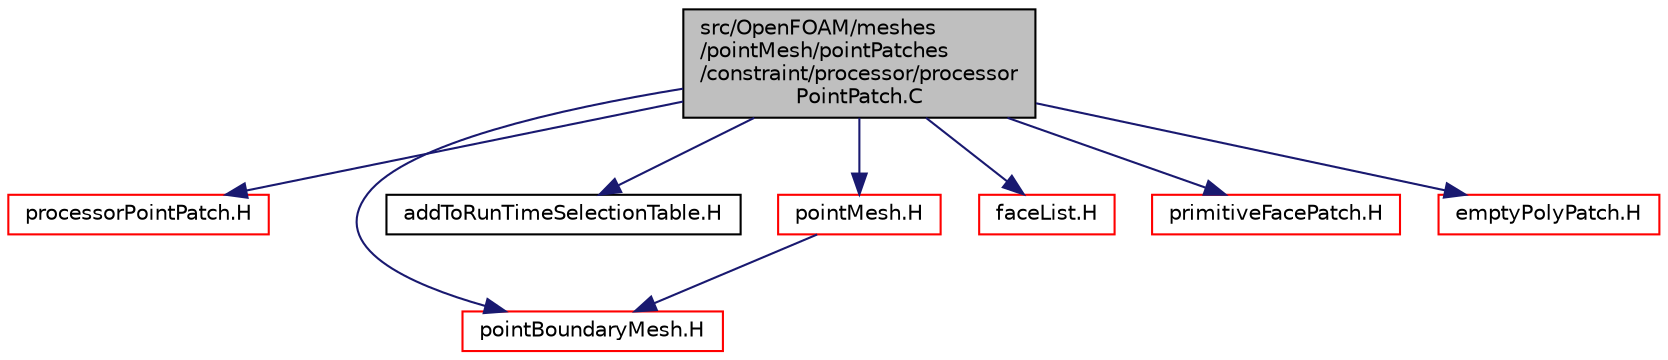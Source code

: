 digraph "src/OpenFOAM/meshes/pointMesh/pointPatches/constraint/processor/processorPointPatch.C"
{
  bgcolor="transparent";
  edge [fontname="Helvetica",fontsize="10",labelfontname="Helvetica",labelfontsize="10"];
  node [fontname="Helvetica",fontsize="10",shape=record];
  Node0 [label="src/OpenFOAM/meshes\l/pointMesh/pointPatches\l/constraint/processor/processor\lPointPatch.C",height=0.2,width=0.4,color="black", fillcolor="grey75", style="filled", fontcolor="black"];
  Node0 -> Node1 [color="midnightblue",fontsize="10",style="solid",fontname="Helvetica"];
  Node1 [label="processorPointPatch.H",height=0.2,width=0.4,color="red",URL="$a12221.html"];
  Node0 -> Node246 [color="midnightblue",fontsize="10",style="solid",fontname="Helvetica"];
  Node246 [label="pointBoundaryMesh.H",height=0.2,width=0.4,color="red",URL="$a12152.html"];
  Node0 -> Node248 [color="midnightblue",fontsize="10",style="solid",fontname="Helvetica"];
  Node248 [label="addToRunTimeSelectionTable.H",height=0.2,width=0.4,color="black",URL="$a09989.html",tooltip="Macros for easy insertion into run-time selection tables. "];
  Node0 -> Node249 [color="midnightblue",fontsize="10",style="solid",fontname="Helvetica"];
  Node249 [label="pointMesh.H",height=0.2,width=0.4,color="red",URL="$a12158.html"];
  Node249 -> Node246 [color="midnightblue",fontsize="10",style="solid",fontname="Helvetica"];
  Node0 -> Node197 [color="midnightblue",fontsize="10",style="solid",fontname="Helvetica"];
  Node197 [label="faceList.H",height=0.2,width=0.4,color="red",URL="$a12101.html"];
  Node0 -> Node242 [color="midnightblue",fontsize="10",style="solid",fontname="Helvetica"];
  Node242 [label="primitiveFacePatch.H",height=0.2,width=0.4,color="red",URL="$a12764.html"];
  Node0 -> Node252 [color="midnightblue",fontsize="10",style="solid",fontname="Helvetica"];
  Node252 [label="emptyPolyPatch.H",height=0.2,width=0.4,color="red",URL="$a12467.html"];
}
